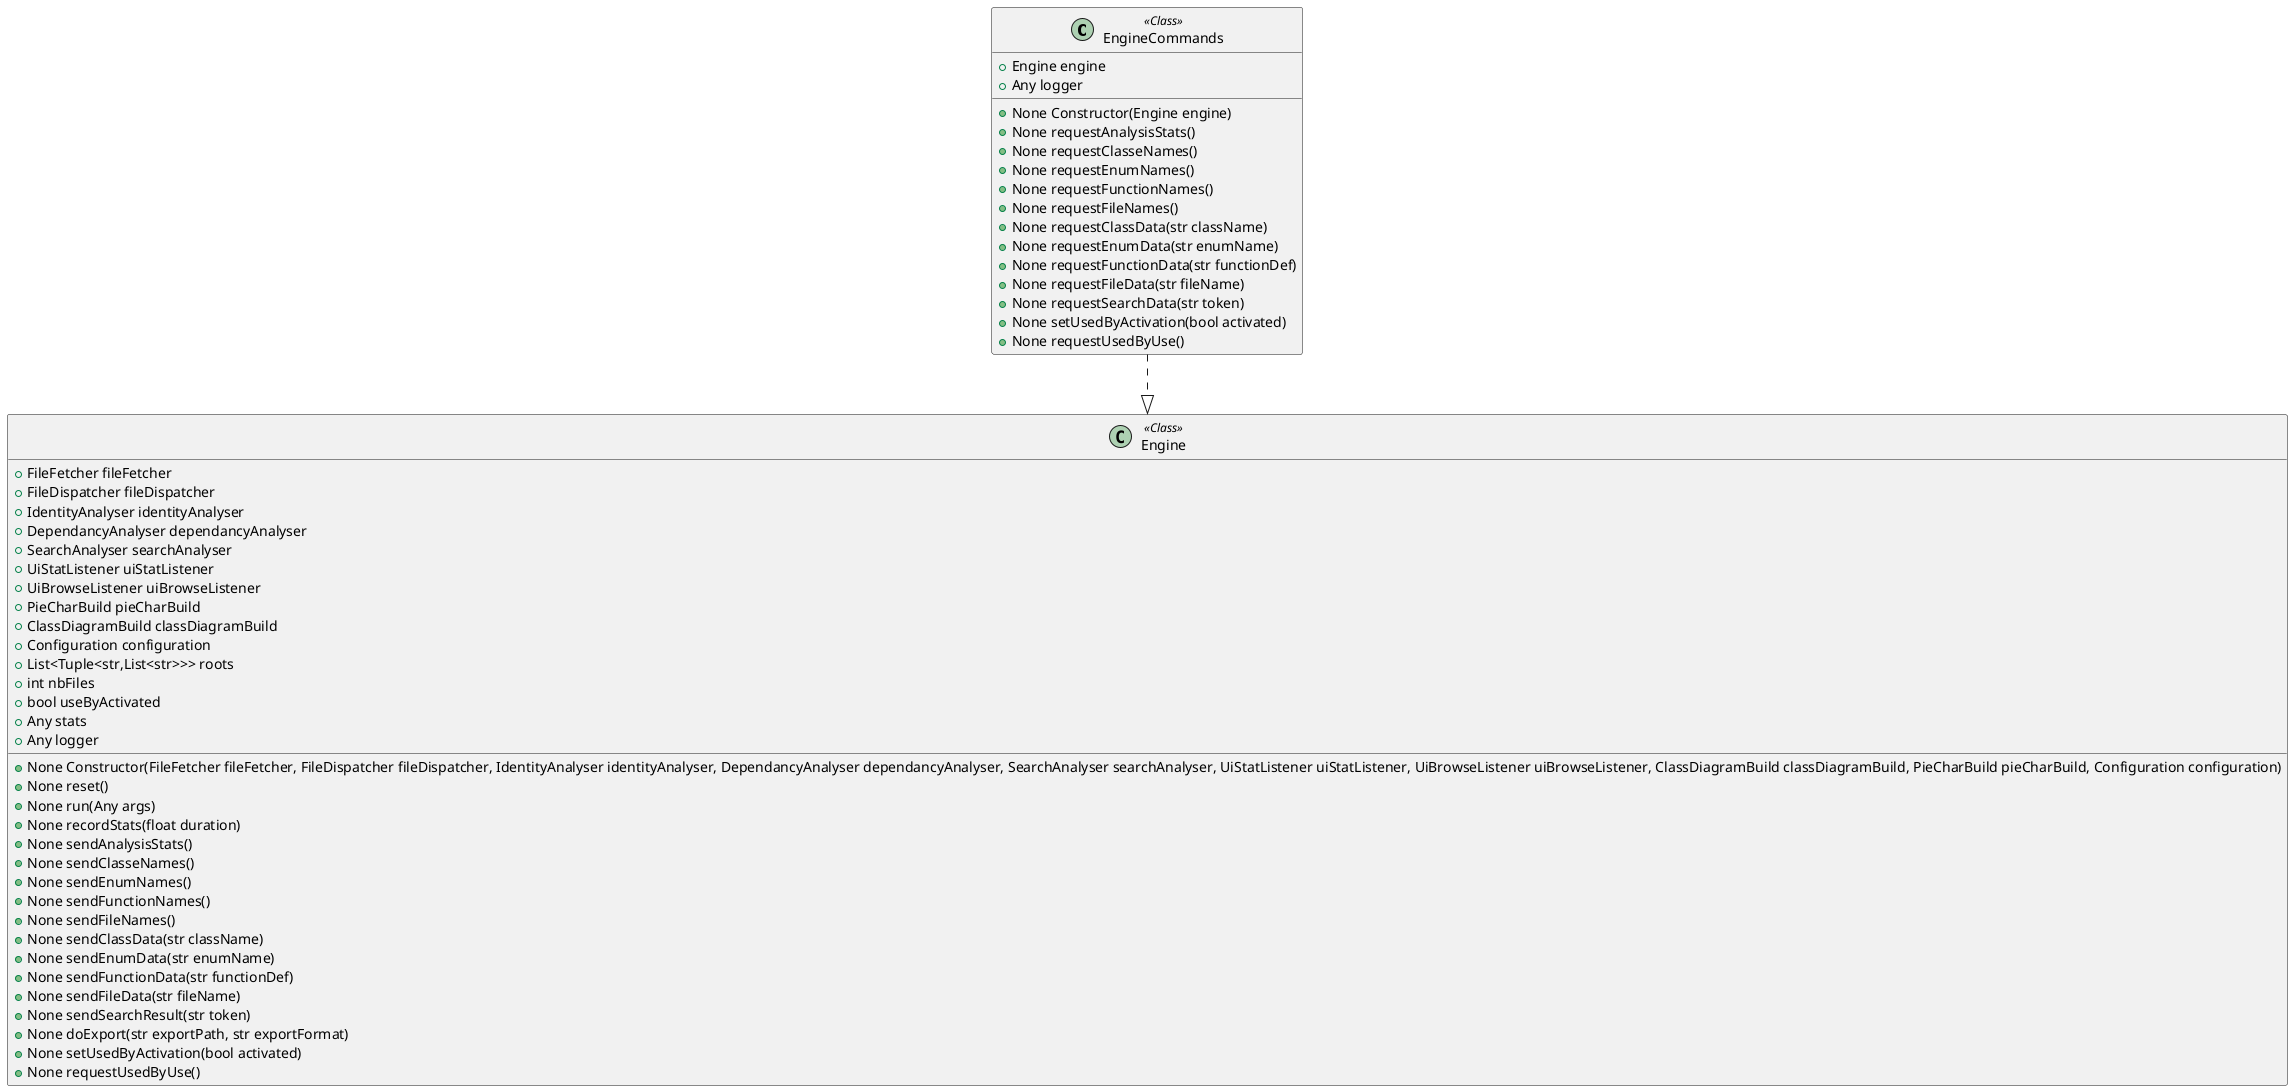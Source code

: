 @startuml
class EngineCommands <<Class>>
{
+ Engine engine
+ Any logger
+None Constructor(Engine engine)
+None requestAnalysisStats()
+None requestClasseNames()
+None requestEnumNames()
+None requestFunctionNames()
+None requestFileNames()
+None requestClassData(str className)
+None requestEnumData(str enumName)
+None requestFunctionData(str functionDef)
+None requestFileData(str fileName)
+None requestSearchData(str token)
+None setUsedByActivation(bool activated)
+None requestUsedByUse()
}
class Engine <<Class>>
{
+ FileFetcher fileFetcher
+ FileDispatcher fileDispatcher
+ IdentityAnalyser identityAnalyser
+ DependancyAnalyser dependancyAnalyser
+ SearchAnalyser searchAnalyser
+ UiStatListener uiStatListener
+ UiBrowseListener uiBrowseListener
+ PieCharBuild pieCharBuild
+ ClassDiagramBuild classDiagramBuild
+ Configuration configuration
+ List<Tuple<str,List<str>>> roots
+ int nbFiles
+ bool useByActivated
+ Any stats
+ Any logger
+None Constructor(FileFetcher fileFetcher, FileDispatcher fileDispatcher, IdentityAnalyser identityAnalyser, DependancyAnalyser dependancyAnalyser, SearchAnalyser searchAnalyser, UiStatListener uiStatListener, UiBrowseListener uiBrowseListener, ClassDiagramBuild classDiagramBuild, PieCharBuild pieCharBuild, Configuration configuration)
+None reset()
+None run(Any args)
+None recordStats(float duration)
+None sendAnalysisStats()
+None sendClasseNames()
+None sendEnumNames()
+None sendFunctionNames()
+None sendFileNames()
+None sendClassData(str className)
+None sendEnumData(str enumName)
+None sendFunctionData(str functionDef)
+None sendFileData(str fileName)
+None sendSearchResult(str token)
+None doExport(str exportPath, str exportFormat)
+None setUsedByActivation(bool activated)
+None requestUsedByUse()
}
EngineCommands ..|> Engine
@enduml
